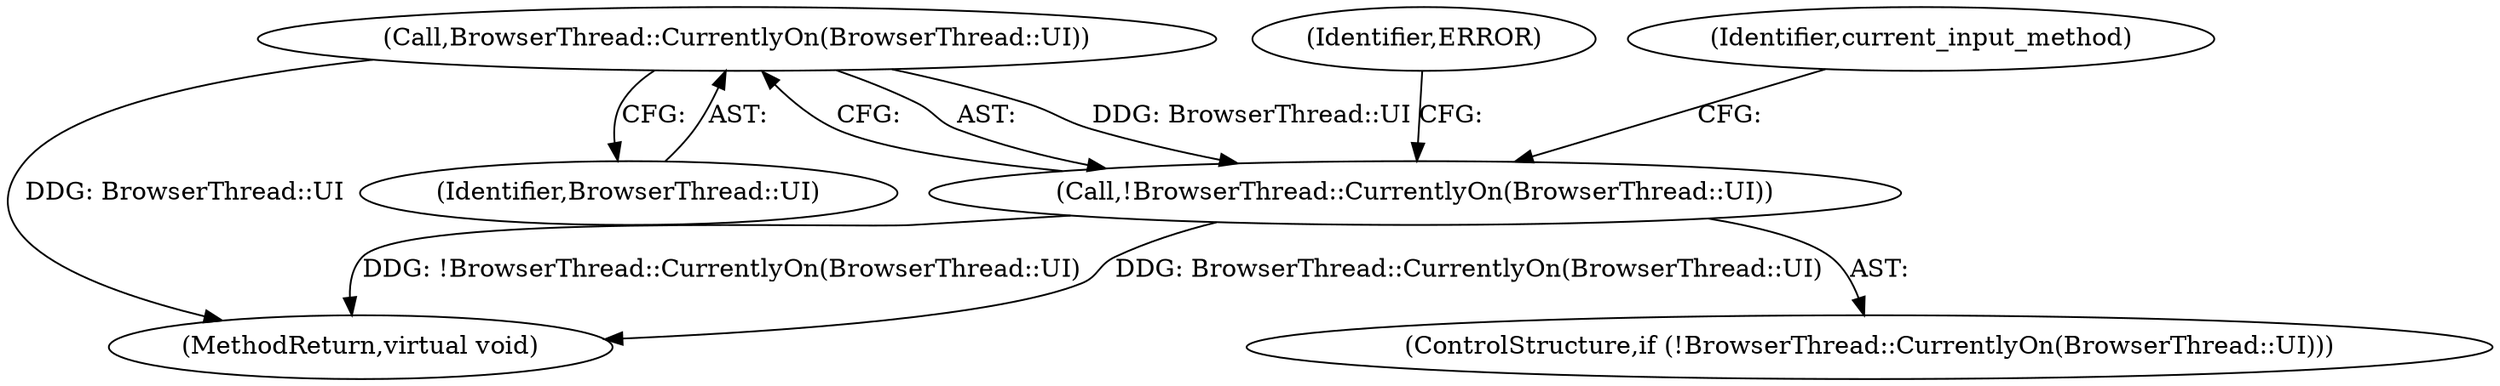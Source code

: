 digraph "0_Chrome_dc7b094a338c6c521f918f478e993f0f74bbea0d_19@API" {
"1000106" [label="(Call,BrowserThread::CurrentlyOn(BrowserThread::UI))"];
"1000105" [label="(Call,!BrowserThread::CurrentlyOn(BrowserThread::UI))"];
"1000104" [label="(ControlStructure,if (!BrowserThread::CurrentlyOn(BrowserThread::UI)))"];
"1000106" [label="(Call,BrowserThread::CurrentlyOn(BrowserThread::UI))"];
"1000105" [label="(Call,!BrowserThread::CurrentlyOn(BrowserThread::UI))"];
"1000111" [label="(Identifier,ERROR)"];
"1000116" [label="(MethodReturn,virtual void)"];
"1000107" [label="(Identifier,BrowserThread::UI)"];
"1000115" [label="(Identifier,current_input_method)"];
"1000106" -> "1000105"  [label="AST: "];
"1000106" -> "1000107"  [label="CFG: "];
"1000107" -> "1000106"  [label="AST: "];
"1000105" -> "1000106"  [label="CFG: "];
"1000106" -> "1000116"  [label="DDG: BrowserThread::UI"];
"1000106" -> "1000105"  [label="DDG: BrowserThread::UI"];
"1000105" -> "1000104"  [label="AST: "];
"1000111" -> "1000105"  [label="CFG: "];
"1000115" -> "1000105"  [label="CFG: "];
"1000105" -> "1000116"  [label="DDG: !BrowserThread::CurrentlyOn(BrowserThread::UI)"];
"1000105" -> "1000116"  [label="DDG: BrowserThread::CurrentlyOn(BrowserThread::UI)"];
}
